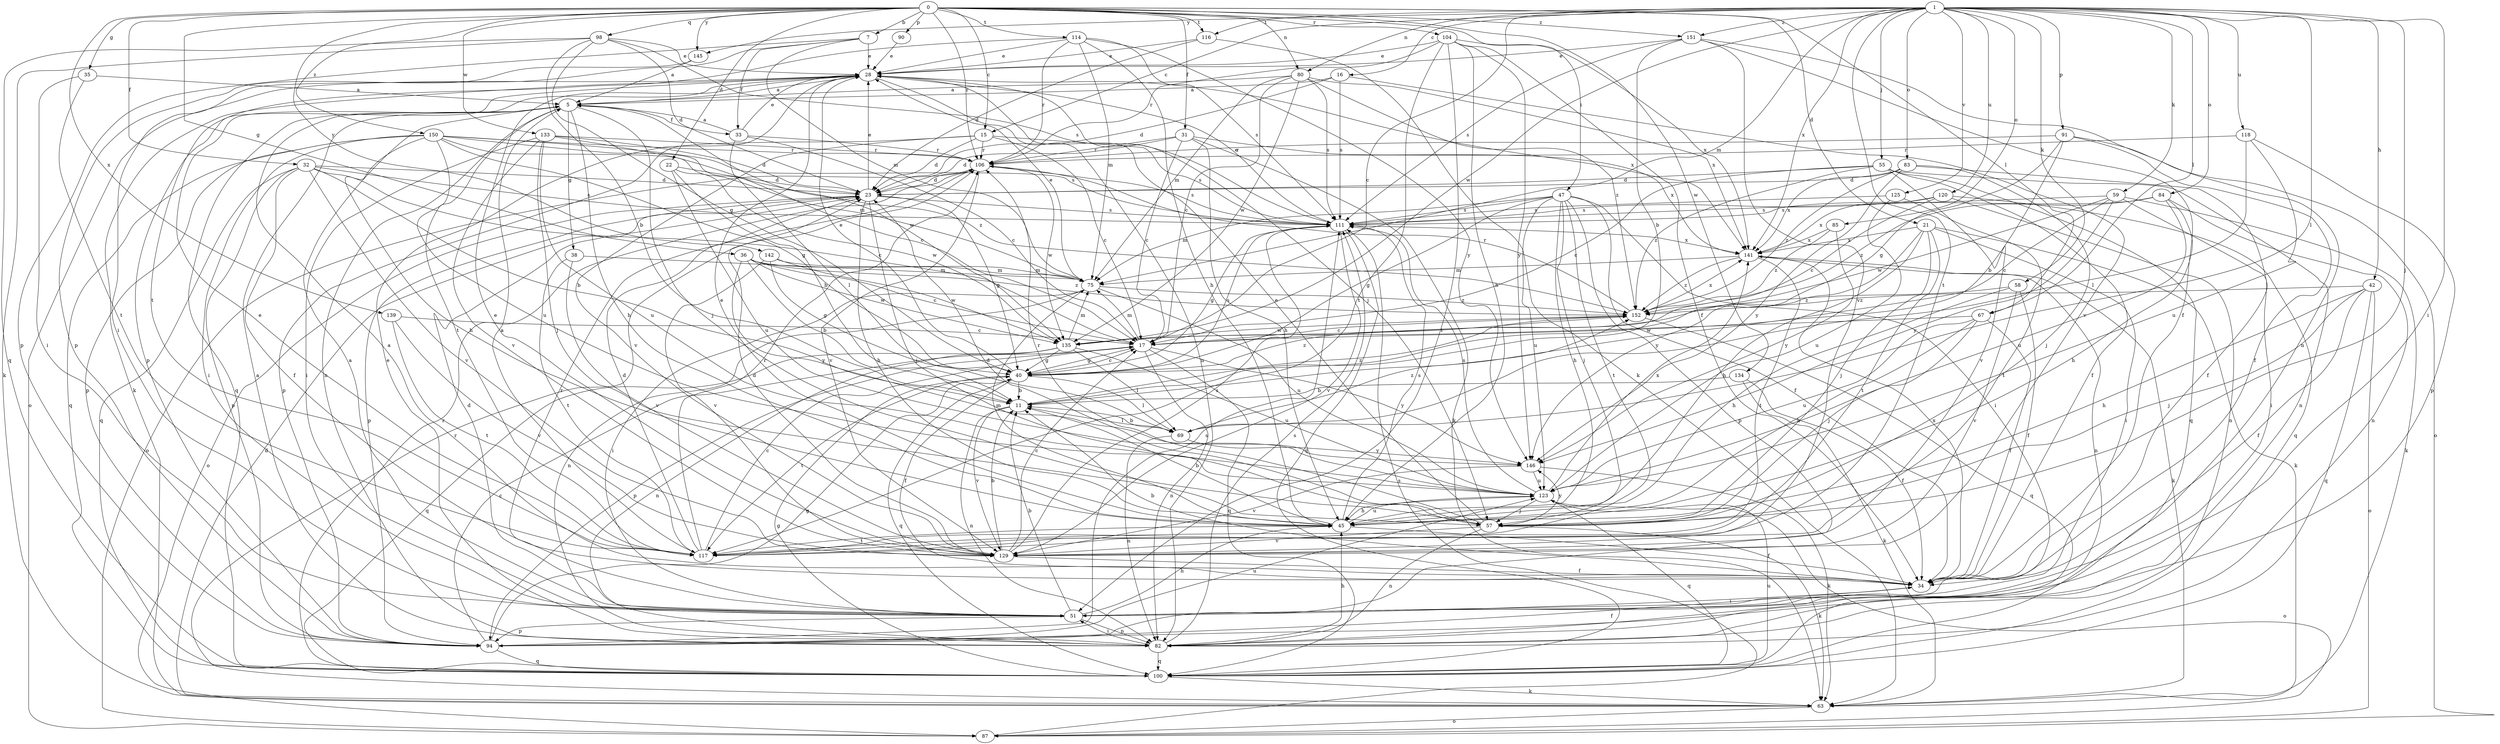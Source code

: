 strict digraph  {
0;
1;
5;
7;
11;
15;
16;
17;
21;
22;
23;
28;
31;
32;
33;
34;
35;
36;
38;
40;
42;
45;
47;
51;
55;
57;
58;
59;
63;
67;
69;
75;
80;
82;
83;
84;
85;
87;
90;
91;
94;
98;
100;
104;
106;
111;
114;
116;
117;
118;
120;
123;
125;
129;
133;
134;
135;
139;
141;
142;
145;
146;
150;
151;
152;
0 -> 7  [label=b];
0 -> 15  [label=c];
0 -> 21  [label=d];
0 -> 22  [label=d];
0 -> 31  [label=f];
0 -> 32  [label=f];
0 -> 35  [label=g];
0 -> 36  [label=g];
0 -> 47  [label=i];
0 -> 67  [label=l];
0 -> 80  [label=n];
0 -> 90  [label=p];
0 -> 98  [label=q];
0 -> 104  [label=r];
0 -> 106  [label=r];
0 -> 114  [label=t];
0 -> 116  [label=t];
0 -> 133  [label=w];
0 -> 134  [label=w];
0 -> 139  [label=x];
0 -> 142  [label=y];
0 -> 145  [label=y];
0 -> 150  [label=z];
0 -> 151  [label=z];
1 -> 15  [label=c];
1 -> 16  [label=c];
1 -> 17  [label=c];
1 -> 42  [label=h];
1 -> 51  [label=i];
1 -> 55  [label=j];
1 -> 57  [label=j];
1 -> 58  [label=k];
1 -> 59  [label=k];
1 -> 67  [label=l];
1 -> 69  [label=l];
1 -> 75  [label=m];
1 -> 80  [label=n];
1 -> 83  [label=o];
1 -> 84  [label=o];
1 -> 85  [label=o];
1 -> 91  [label=p];
1 -> 116  [label=t];
1 -> 117  [label=t];
1 -> 118  [label=u];
1 -> 120  [label=u];
1 -> 125  [label=v];
1 -> 135  [label=w];
1 -> 141  [label=x];
1 -> 145  [label=y];
1 -> 151  [label=z];
5 -> 33  [label=f];
5 -> 38  [label=g];
5 -> 45  [label=h];
5 -> 57  [label=j];
5 -> 82  [label=n];
5 -> 100  [label=q];
5 -> 117  [label=t];
5 -> 135  [label=w];
7 -> 28  [label=e];
7 -> 33  [label=f];
7 -> 51  [label=i];
7 -> 75  [label=m];
7 -> 94  [label=p];
11 -> 69  [label=l];
11 -> 82  [label=n];
11 -> 129  [label=v];
11 -> 152  [label=z];
15 -> 17  [label=c];
15 -> 23  [label=d];
15 -> 94  [label=p];
15 -> 106  [label=r];
15 -> 111  [label=s];
15 -> 129  [label=v];
16 -> 5  [label=a];
16 -> 23  [label=d];
16 -> 111  [label=s];
16 -> 129  [label=v];
17 -> 40  [label=g];
17 -> 75  [label=m];
17 -> 82  [label=n];
17 -> 94  [label=p];
17 -> 100  [label=q];
17 -> 146  [label=y];
21 -> 45  [label=h];
21 -> 51  [label=i];
21 -> 57  [label=j];
21 -> 63  [label=k];
21 -> 117  [label=t];
21 -> 141  [label=x];
21 -> 146  [label=y];
22 -> 11  [label=b];
22 -> 23  [label=d];
22 -> 123  [label=u];
22 -> 135  [label=w];
23 -> 28  [label=e];
23 -> 40  [label=g];
23 -> 45  [label=h];
23 -> 57  [label=j];
23 -> 87  [label=o];
23 -> 94  [label=p];
23 -> 111  [label=s];
28 -> 5  [label=a];
28 -> 57  [label=j];
28 -> 63  [label=k];
28 -> 82  [label=n];
28 -> 87  [label=o];
28 -> 94  [label=p];
28 -> 141  [label=x];
31 -> 17  [label=c];
31 -> 23  [label=d];
31 -> 45  [label=h];
31 -> 63  [label=k];
31 -> 106  [label=r];
31 -> 141  [label=x];
32 -> 11  [label=b];
32 -> 17  [label=c];
32 -> 23  [label=d];
32 -> 34  [label=f];
32 -> 94  [label=p];
32 -> 100  [label=q];
32 -> 111  [label=s];
32 -> 129  [label=v];
33 -> 5  [label=a];
33 -> 17  [label=c];
33 -> 28  [label=e];
33 -> 69  [label=l];
33 -> 106  [label=r];
34 -> 5  [label=a];
34 -> 11  [label=b];
34 -> 51  [label=i];
34 -> 141  [label=x];
35 -> 5  [label=a];
35 -> 51  [label=i];
35 -> 117  [label=t];
36 -> 11  [label=b];
36 -> 17  [label=c];
36 -> 75  [label=m];
36 -> 135  [label=w];
36 -> 146  [label=y];
36 -> 152  [label=z];
38 -> 75  [label=m];
38 -> 117  [label=t];
38 -> 129  [label=v];
40 -> 11  [label=b];
40 -> 17  [label=c];
40 -> 28  [label=e];
40 -> 34  [label=f];
40 -> 69  [label=l];
40 -> 100  [label=q];
40 -> 111  [label=s];
40 -> 117  [label=t];
40 -> 152  [label=z];
42 -> 34  [label=f];
42 -> 45  [label=h];
42 -> 57  [label=j];
42 -> 87  [label=o];
42 -> 100  [label=q];
42 -> 152  [label=z];
45 -> 11  [label=b];
45 -> 28  [label=e];
45 -> 34  [label=f];
45 -> 75  [label=m];
45 -> 111  [label=s];
45 -> 117  [label=t];
45 -> 123  [label=u];
47 -> 34  [label=f];
47 -> 40  [label=g];
47 -> 45  [label=h];
47 -> 51  [label=i];
47 -> 57  [label=j];
47 -> 75  [label=m];
47 -> 94  [label=p];
47 -> 111  [label=s];
47 -> 117  [label=t];
47 -> 123  [label=u];
51 -> 5  [label=a];
51 -> 11  [label=b];
51 -> 23  [label=d];
51 -> 45  [label=h];
51 -> 82  [label=n];
51 -> 94  [label=p];
51 -> 106  [label=r];
55 -> 17  [label=c];
55 -> 23  [label=d];
55 -> 34  [label=f];
55 -> 82  [label=n];
55 -> 100  [label=q];
55 -> 129  [label=v];
55 -> 152  [label=z];
57 -> 23  [label=d];
57 -> 28  [label=e];
57 -> 63  [label=k];
57 -> 82  [label=n];
57 -> 106  [label=r];
57 -> 129  [label=v];
57 -> 146  [label=y];
58 -> 34  [label=f];
58 -> 45  [label=h];
58 -> 129  [label=v];
58 -> 152  [label=z];
59 -> 17  [label=c];
59 -> 51  [label=i];
59 -> 63  [label=k];
59 -> 111  [label=s];
59 -> 135  [label=w];
59 -> 146  [label=y];
63 -> 23  [label=d];
63 -> 87  [label=o];
63 -> 106  [label=r];
67 -> 34  [label=f];
67 -> 45  [label=h];
67 -> 57  [label=j];
67 -> 123  [label=u];
67 -> 135  [label=w];
69 -> 11  [label=b];
69 -> 82  [label=n];
69 -> 146  [label=y];
69 -> 152  [label=z];
75 -> 28  [label=e];
75 -> 51  [label=i];
75 -> 82  [label=n];
75 -> 123  [label=u];
75 -> 152  [label=z];
80 -> 5  [label=a];
80 -> 17  [label=c];
80 -> 75  [label=m];
80 -> 111  [label=s];
80 -> 135  [label=w];
80 -> 141  [label=x];
80 -> 152  [label=z];
82 -> 5  [label=a];
82 -> 28  [label=e];
82 -> 45  [label=h];
82 -> 51  [label=i];
82 -> 100  [label=q];
82 -> 111  [label=s];
83 -> 23  [label=d];
83 -> 34  [label=f];
83 -> 57  [label=j];
83 -> 141  [label=x];
83 -> 146  [label=y];
83 -> 152  [label=z];
84 -> 45  [label=h];
84 -> 82  [label=n];
84 -> 111  [label=s];
84 -> 123  [label=u];
84 -> 152  [label=z];
85 -> 141  [label=x];
85 -> 146  [label=y];
85 -> 152  [label=z];
87 -> 111  [label=s];
90 -> 28  [label=e];
91 -> 11  [label=b];
91 -> 34  [label=f];
91 -> 40  [label=g];
91 -> 87  [label=o];
91 -> 106  [label=r];
94 -> 17  [label=c];
94 -> 34  [label=f];
94 -> 40  [label=g];
94 -> 100  [label=q];
94 -> 111  [label=s];
94 -> 123  [label=u];
98 -> 11  [label=b];
98 -> 23  [label=d];
98 -> 28  [label=e];
98 -> 40  [label=g];
98 -> 63  [label=k];
98 -> 100  [label=q];
98 -> 111  [label=s];
100 -> 40  [label=g];
100 -> 63  [label=k];
100 -> 106  [label=r];
100 -> 123  [label=u];
104 -> 28  [label=e];
104 -> 34  [label=f];
104 -> 45  [label=h];
104 -> 51  [label=i];
104 -> 106  [label=r];
104 -> 117  [label=t];
104 -> 141  [label=x];
104 -> 146  [label=y];
106 -> 23  [label=d];
106 -> 87  [label=o];
106 -> 111  [label=s];
106 -> 129  [label=v];
106 -> 135  [label=w];
111 -> 28  [label=e];
111 -> 40  [label=g];
111 -> 100  [label=q];
111 -> 129  [label=v];
111 -> 141  [label=x];
114 -> 28  [label=e];
114 -> 45  [label=h];
114 -> 75  [label=m];
114 -> 106  [label=r];
114 -> 111  [label=s];
114 -> 117  [label=t];
114 -> 146  [label=y];
116 -> 23  [label=d];
116 -> 28  [label=e];
116 -> 63  [label=k];
117 -> 5  [label=a];
117 -> 17  [label=c];
117 -> 23  [label=d];
117 -> 28  [label=e];
117 -> 106  [label=r];
118 -> 69  [label=l];
118 -> 94  [label=p];
118 -> 106  [label=r];
118 -> 123  [label=u];
120 -> 17  [label=c];
120 -> 82  [label=n];
120 -> 100  [label=q];
120 -> 111  [label=s];
120 -> 141  [label=x];
123 -> 45  [label=h];
123 -> 57  [label=j];
123 -> 87  [label=o];
123 -> 100  [label=q];
123 -> 111  [label=s];
123 -> 141  [label=x];
125 -> 111  [label=s];
125 -> 117  [label=t];
125 -> 123  [label=u];
129 -> 11  [label=b];
129 -> 17  [label=c];
129 -> 23  [label=d];
129 -> 28  [label=e];
129 -> 34  [label=f];
129 -> 111  [label=s];
133 -> 17  [label=c];
133 -> 23  [label=d];
133 -> 51  [label=i];
133 -> 57  [label=j];
133 -> 106  [label=r];
133 -> 123  [label=u];
133 -> 129  [label=v];
134 -> 11  [label=b];
134 -> 34  [label=f];
134 -> 63  [label=k];
135 -> 40  [label=g];
135 -> 69  [label=l];
135 -> 75  [label=m];
135 -> 82  [label=n];
135 -> 100  [label=q];
135 -> 123  [label=u];
139 -> 17  [label=c];
139 -> 117  [label=t];
139 -> 129  [label=v];
141 -> 63  [label=k];
141 -> 75  [label=m];
141 -> 82  [label=n];
141 -> 117  [label=t];
141 -> 152  [label=z];
142 -> 40  [label=g];
142 -> 75  [label=m];
142 -> 129  [label=v];
142 -> 135  [label=w];
145 -> 5  [label=a];
145 -> 94  [label=p];
146 -> 63  [label=k];
146 -> 123  [label=u];
146 -> 129  [label=v];
150 -> 40  [label=g];
150 -> 45  [label=h];
150 -> 51  [label=i];
150 -> 75  [label=m];
150 -> 94  [label=p];
150 -> 100  [label=q];
150 -> 106  [label=r];
150 -> 111  [label=s];
150 -> 123  [label=u];
150 -> 152  [label=z];
151 -> 11  [label=b];
151 -> 28  [label=e];
151 -> 34  [label=f];
151 -> 82  [label=n];
151 -> 111  [label=s];
151 -> 129  [label=v];
152 -> 17  [label=c];
152 -> 100  [label=q];
152 -> 106  [label=r];
152 -> 135  [label=w];
152 -> 141  [label=x];
}
